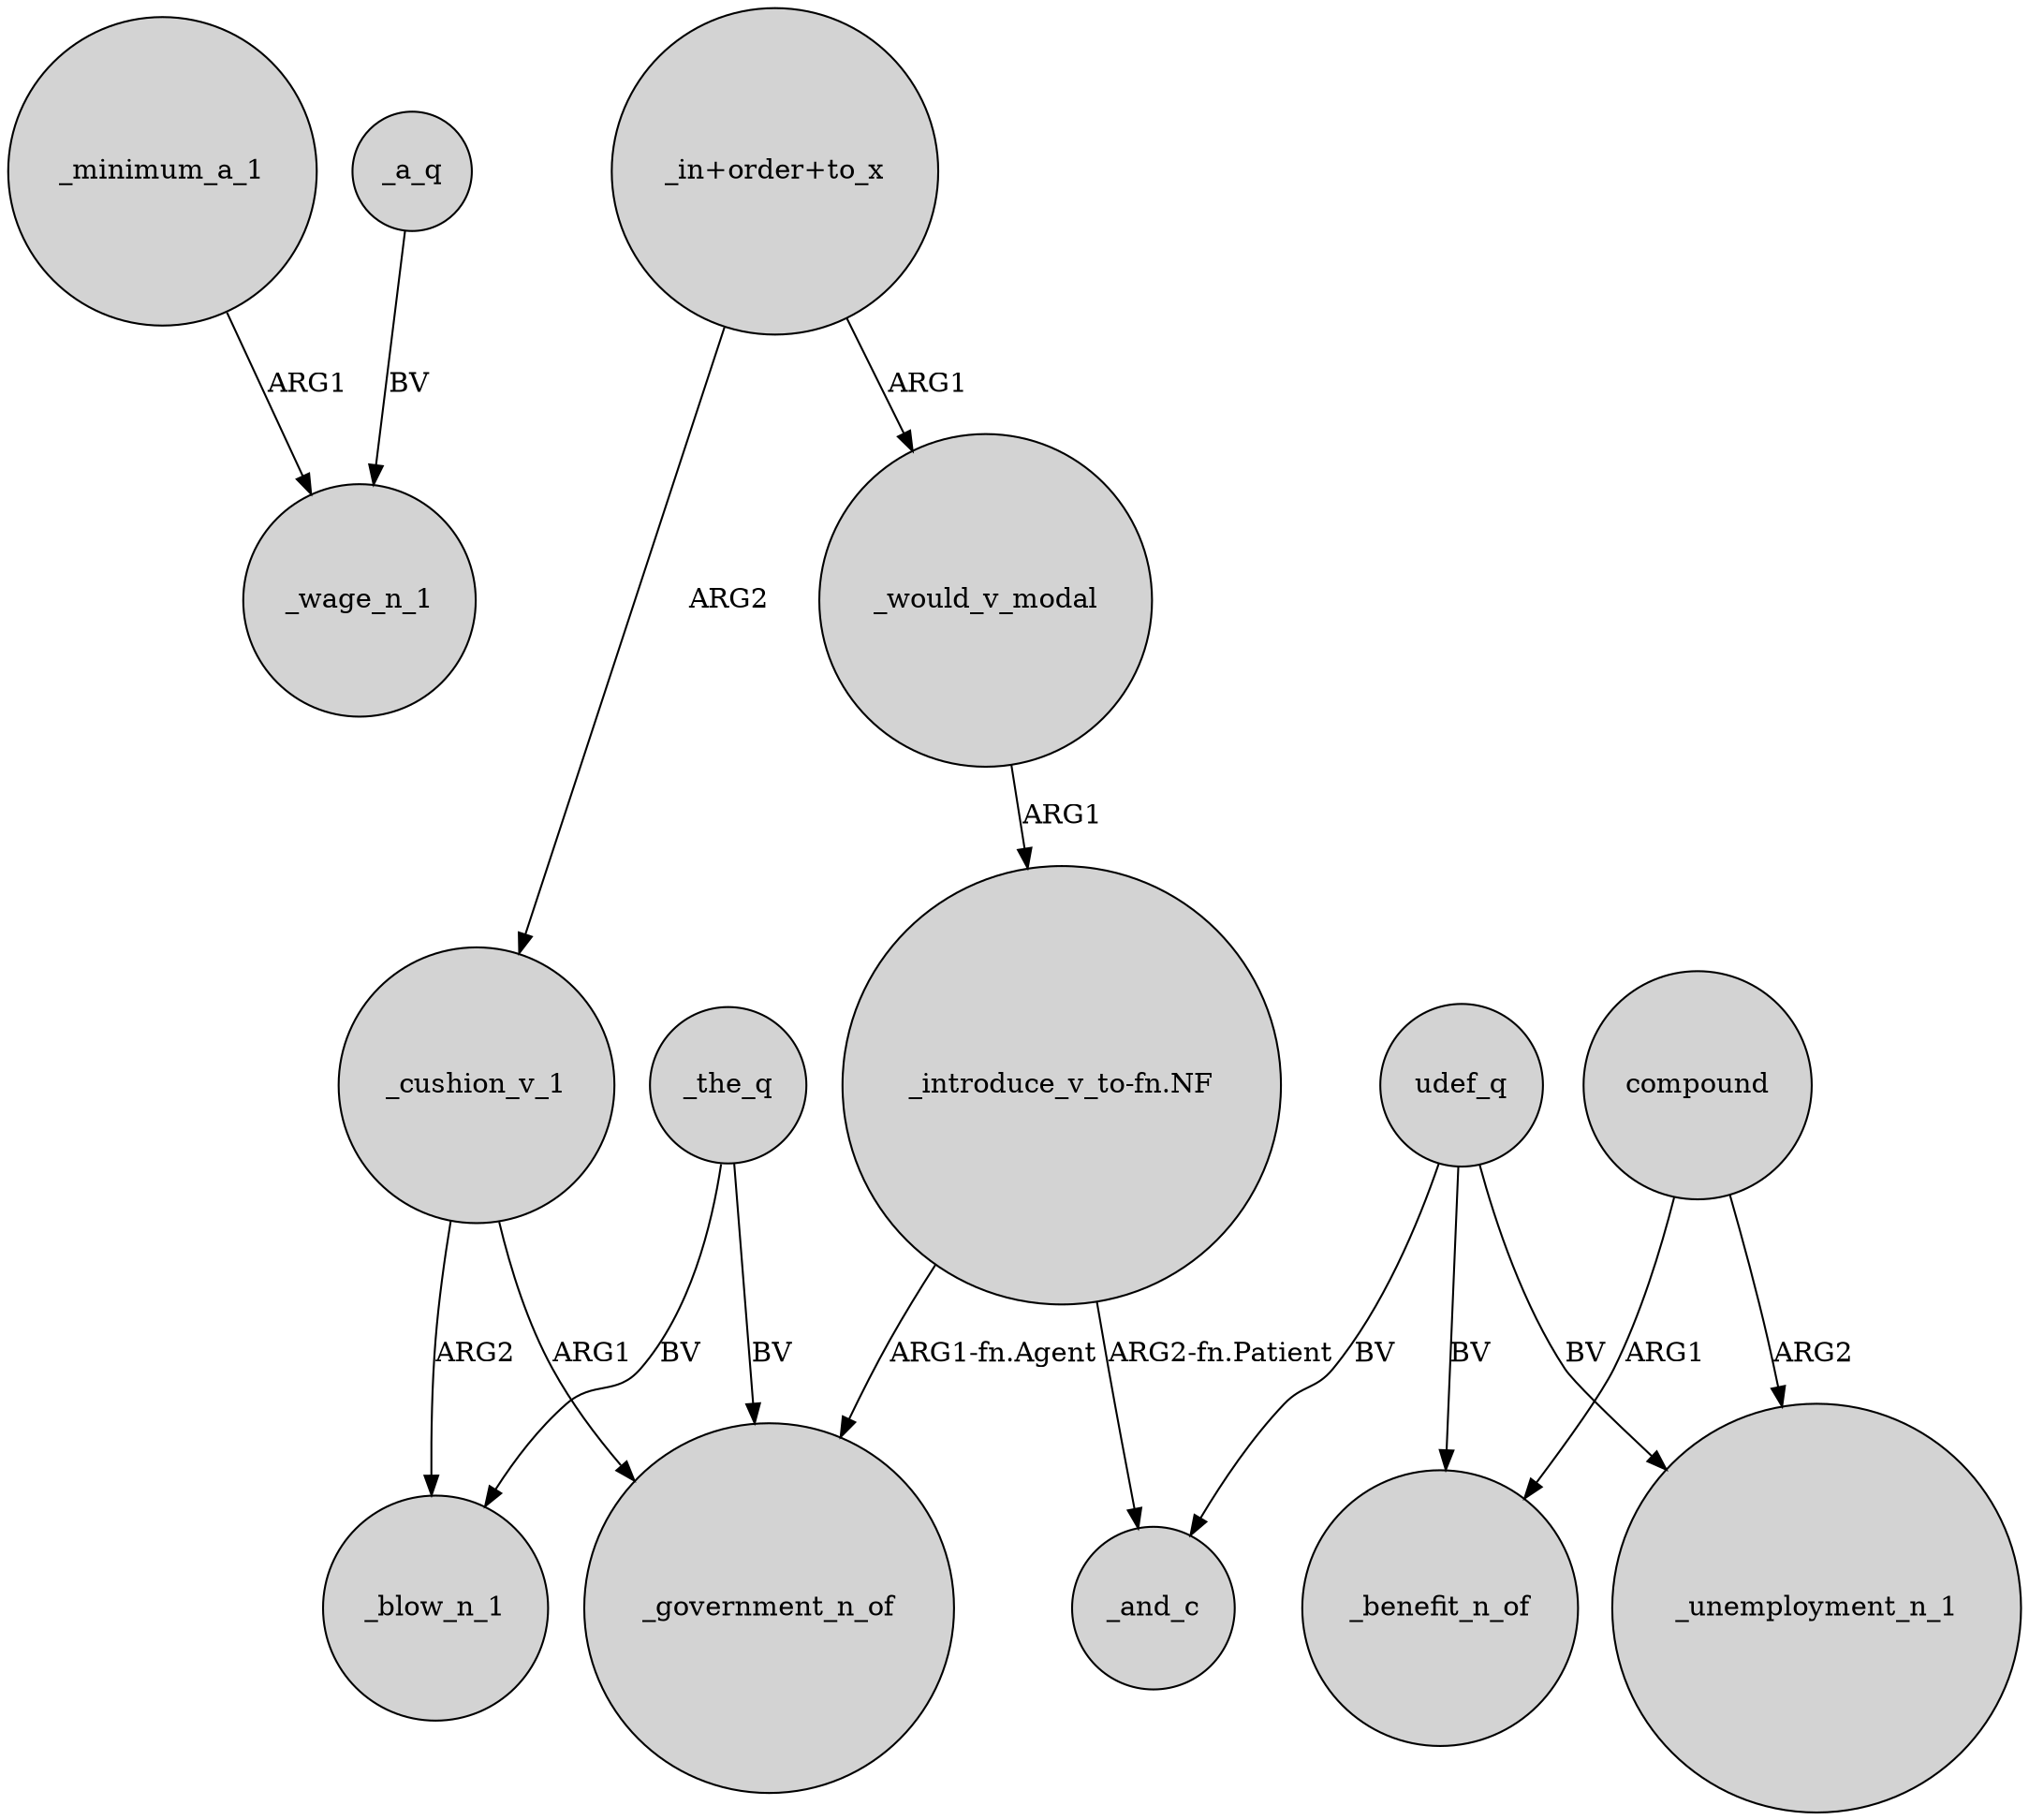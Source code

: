 digraph {
	node [shape=circle style=filled]
	_minimum_a_1 -> _wage_n_1 [label=ARG1]
	_the_q -> _government_n_of [label=BV]
	_cushion_v_1 -> _blow_n_1 [label=ARG2]
	"_in+order+to_x" -> _cushion_v_1 [label=ARG2]
	"_introduce_v_to-fn.NF" -> _government_n_of [label="ARG1-fn.Agent"]
	"_introduce_v_to-fn.NF" -> _and_c [label="ARG2-fn.Patient"]
	udef_q -> _unemployment_n_1 [label=BV]
	_a_q -> _wage_n_1 [label=BV]
	_the_q -> _blow_n_1 [label=BV]
	_would_v_modal -> "_introduce_v_to-fn.NF" [label=ARG1]
	udef_q -> _and_c [label=BV]
	"_in+order+to_x" -> _would_v_modal [label=ARG1]
	udef_q -> _benefit_n_of [label=BV]
	_cushion_v_1 -> _government_n_of [label=ARG1]
	compound -> _unemployment_n_1 [label=ARG2]
	compound -> _benefit_n_of [label=ARG1]
}
